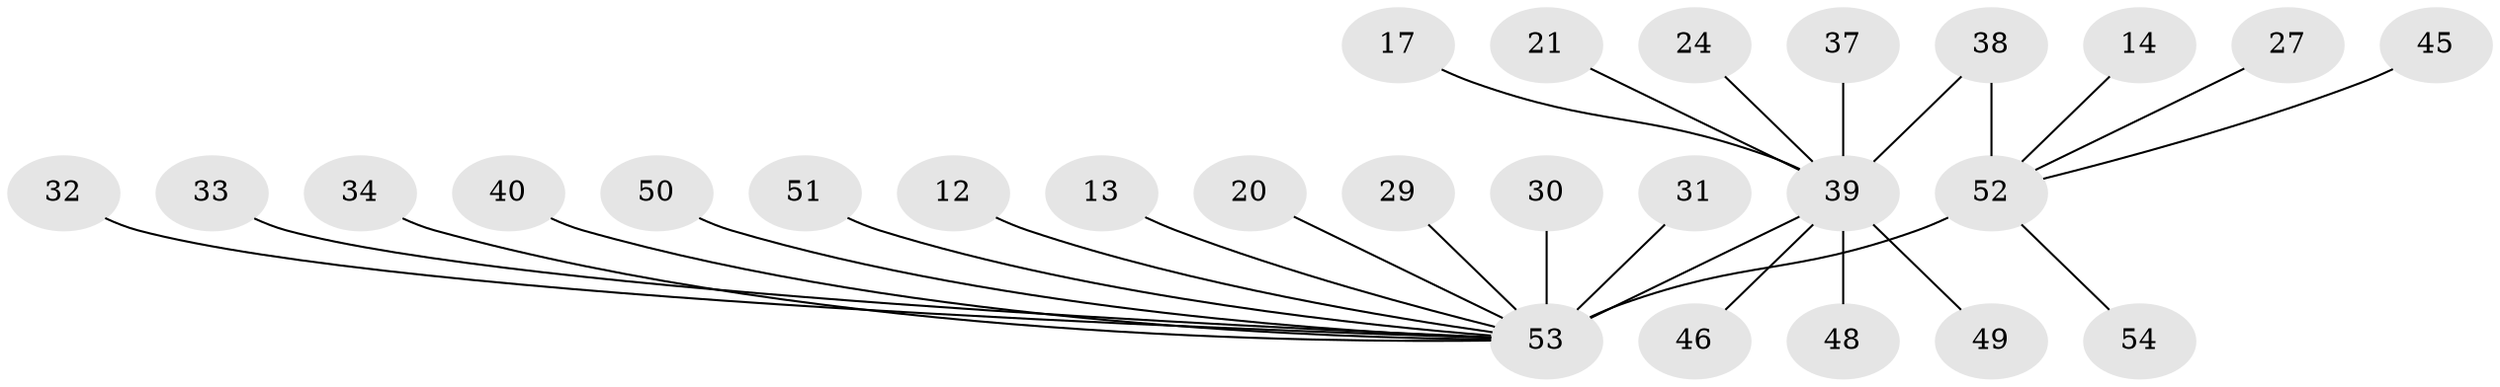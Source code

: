 // original degree distribution, {9: 0.037037037037037035, 4: 0.037037037037037035, 5: 0.018518518518518517, 7: 0.018518518518518517, 3: 0.09259259259259259, 12: 0.018518518518518517, 2: 0.16666666666666666, 10: 0.018518518518518517, 6: 0.018518518518518517, 1: 0.5740740740740741}
// Generated by graph-tools (version 1.1) at 2025/54/03/09/25 04:54:26]
// undirected, 27 vertices, 27 edges
graph export_dot {
graph [start="1"]
  node [color=gray90,style=filled];
  12;
  13;
  14;
  17;
  20;
  21;
  24;
  27;
  29;
  30;
  31;
  32;
  33 [super="+18"];
  34 [super="+25"];
  37;
  38 [super="+9"];
  39 [super="+35+23"];
  40;
  45;
  46;
  48 [super="+22+42"];
  49;
  50;
  51;
  52 [super="+36+47+10"];
  53 [super="+19+28+44+43+5"];
  54 [super="+41"];
  12 -- 53;
  13 -- 53;
  14 -- 52;
  17 -- 39;
  20 -- 53;
  21 -- 39;
  24 -- 39;
  27 -- 52;
  29 -- 53;
  30 -- 53;
  31 -- 53;
  32 -- 53;
  33 -- 53 [weight=2];
  34 -- 53;
  37 -- 39;
  38 -- 39;
  38 -- 52;
  39 -- 49;
  39 -- 46;
  39 -- 48;
  39 -- 53 [weight=6];
  40 -- 53;
  45 -- 52;
  50 -- 53;
  51 -- 53;
  52 -- 54;
  52 -- 53 [weight=6];
}
